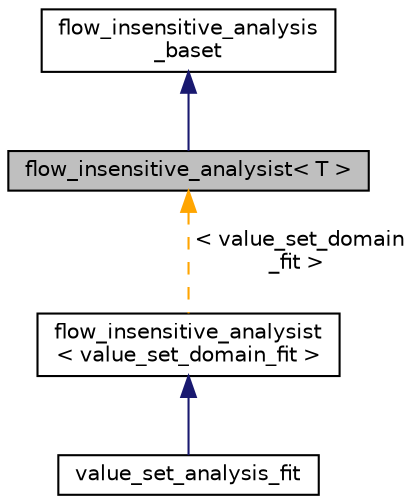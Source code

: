 digraph "flow_insensitive_analysist&lt; T &gt;"
{
 // LATEX_PDF_SIZE
  bgcolor="transparent";
  edge [fontname="Helvetica",fontsize="10",labelfontname="Helvetica",labelfontsize="10"];
  node [fontname="Helvetica",fontsize="10",shape=record];
  Node1 [label="flow_insensitive_analysist\< T \>",height=0.2,width=0.4,color="black", fillcolor="grey75", style="filled", fontcolor="black",tooltip=" "];
  Node2 -> Node1 [dir="back",color="midnightblue",fontsize="10",style="solid",fontname="Helvetica"];
  Node2 [label="flow_insensitive_analysis\l_baset",height=0.2,width=0.4,color="black",URL="$classflow__insensitive__analysis__baset.html",tooltip=" "];
  Node1 -> Node3 [dir="back",color="orange",fontsize="10",style="dashed",label=" \< value_set_domain\l_fit \>" ,fontname="Helvetica"];
  Node3 [label="flow_insensitive_analysist\l\< value_set_domain_fit \>",height=0.2,width=0.4,color="black",URL="$classflow__insensitive__analysist.html",tooltip=" "];
  Node3 -> Node4 [dir="back",color="midnightblue",fontsize="10",style="solid",fontname="Helvetica"];
  Node4 [label="value_set_analysis_fit",height=0.2,width=0.4,color="black",URL="$classvalue__set__analysis__fit.html",tooltip=" "];
}
